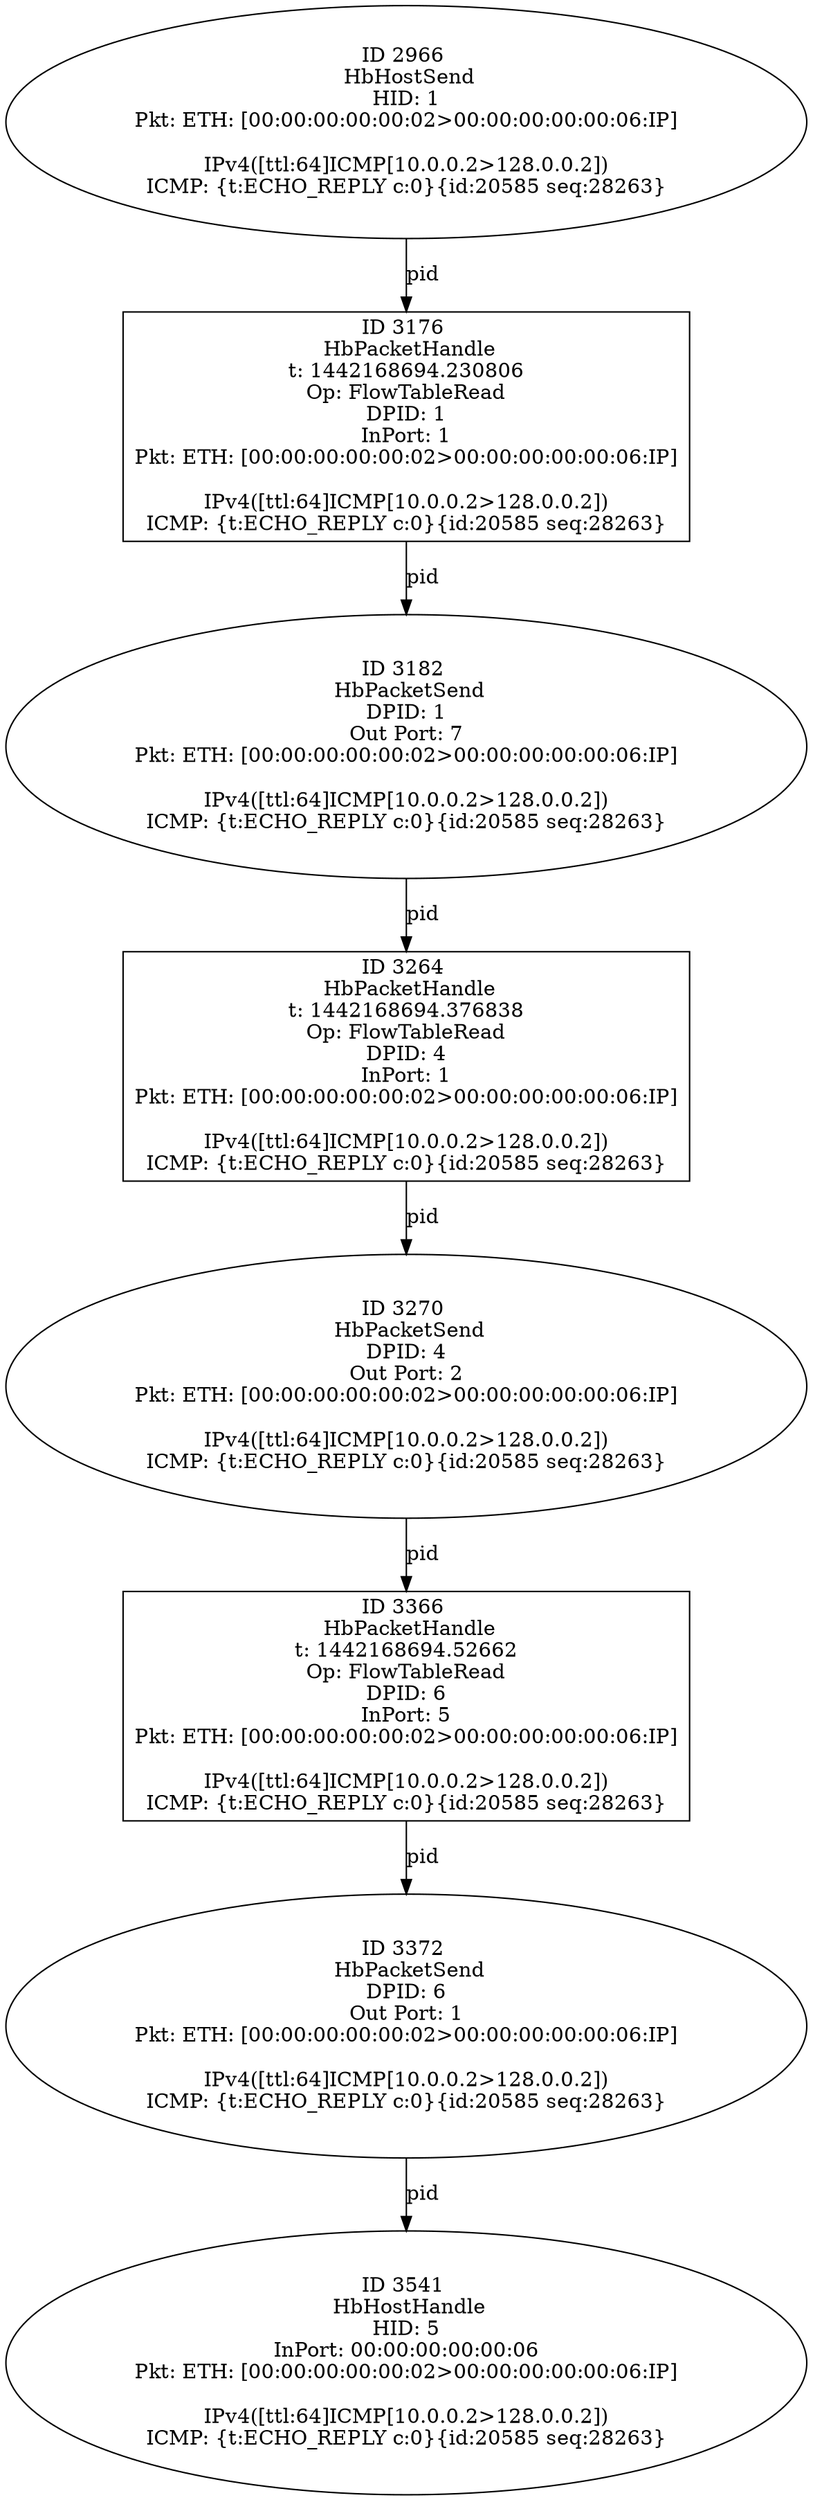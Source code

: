 strict digraph G {
3264 [shape=box, event=<hb_events.HbPacketHandle object at 0x1077ccad0>, label="ID 3264 
 HbPacketHandle
t: 1442168694.376838
Op: FlowTableRead
DPID: 4
InPort: 1
Pkt: ETH: [00:00:00:00:00:02>00:00:00:00:00:06:IP]

IPv4([ttl:64]ICMP[10.0.0.2>128.0.0.2])
ICMP: {t:ECHO_REPLY c:0}{id:20585 seq:28263}"];
3270 [shape=oval, event=<hb_events.HbPacketSend object at 0x1077cce50>, label="ID 3270 
 HbPacketSend
DPID: 4
Out Port: 2
Pkt: ETH: [00:00:00:00:00:02>00:00:00:00:00:06:IP]

IPv4([ttl:64]ICMP[10.0.0.2>128.0.0.2])
ICMP: {t:ECHO_REPLY c:0}{id:20585 seq:28263}"];
3366 [shape=box, event=<hb_events.HbPacketHandle object at 0x107823d50>, label="ID 3366 
 HbPacketHandle
t: 1442168694.52662
Op: FlowTableRead
DPID: 6
InPort: 5
Pkt: ETH: [00:00:00:00:00:02>00:00:00:00:00:06:IP]

IPv4([ttl:64]ICMP[10.0.0.2>128.0.0.2])
ICMP: {t:ECHO_REPLY c:0}{id:20585 seq:28263}"];
3176 [shape=box, event=<hb_events.HbPacketHandle object at 0x1077a00d0>, label="ID 3176 
 HbPacketHandle
t: 1442168694.230806
Op: FlowTableRead
DPID: 1
InPort: 1
Pkt: ETH: [00:00:00:00:00:02>00:00:00:00:00:06:IP]

IPv4([ttl:64]ICMP[10.0.0.2>128.0.0.2])
ICMP: {t:ECHO_REPLY c:0}{id:20585 seq:28263}"];
3372 [shape=oval, event=<hb_events.HbPacketSend object at 0x10782f890>, label="ID 3372 
 HbPacketSend
DPID: 6
Out Port: 1
Pkt: ETH: [00:00:00:00:00:02>00:00:00:00:00:06:IP]

IPv4([ttl:64]ICMP[10.0.0.2>128.0.0.2])
ICMP: {t:ECHO_REPLY c:0}{id:20585 seq:28263}"];
3182 [shape=oval, event=<hb_events.HbPacketSend object at 0x107791390>, label="ID 3182 
 HbPacketSend
DPID: 1
Out Port: 7
Pkt: ETH: [00:00:00:00:00:02>00:00:00:00:00:06:IP]

IPv4([ttl:64]ICMP[10.0.0.2>128.0.0.2])
ICMP: {t:ECHO_REPLY c:0}{id:20585 seq:28263}"];
3541 [shape=oval, event=<hb_events.HbHostHandle object at 0x1078c3610>, label="ID 3541 
 HbHostHandle
HID: 5
InPort: 00:00:00:00:00:06
Pkt: ETH: [00:00:00:00:00:02>00:00:00:00:00:06:IP]

IPv4([ttl:64]ICMP[10.0.0.2>128.0.0.2])
ICMP: {t:ECHO_REPLY c:0}{id:20585 seq:28263}"];
2966 [shape=oval, event=<hb_events.HbHostSend object at 0x1076d86d0>, label="ID 2966 
 HbHostSend
HID: 1
Pkt: ETH: [00:00:00:00:00:02>00:00:00:00:00:06:IP]

IPv4([ttl:64]ICMP[10.0.0.2>128.0.0.2])
ICMP: {t:ECHO_REPLY c:0}{id:20585 seq:28263}"];
3264 -> 3270  [rel=pid, label=pid];
3270 -> 3366  [rel=pid, label=pid];
3366 -> 3372  [rel=pid, label=pid];
3176 -> 3182  [rel=pid, label=pid];
3372 -> 3541  [rel=pid, label=pid];
3182 -> 3264  [rel=pid, label=pid];
2966 -> 3176  [rel=pid, label=pid];
}
